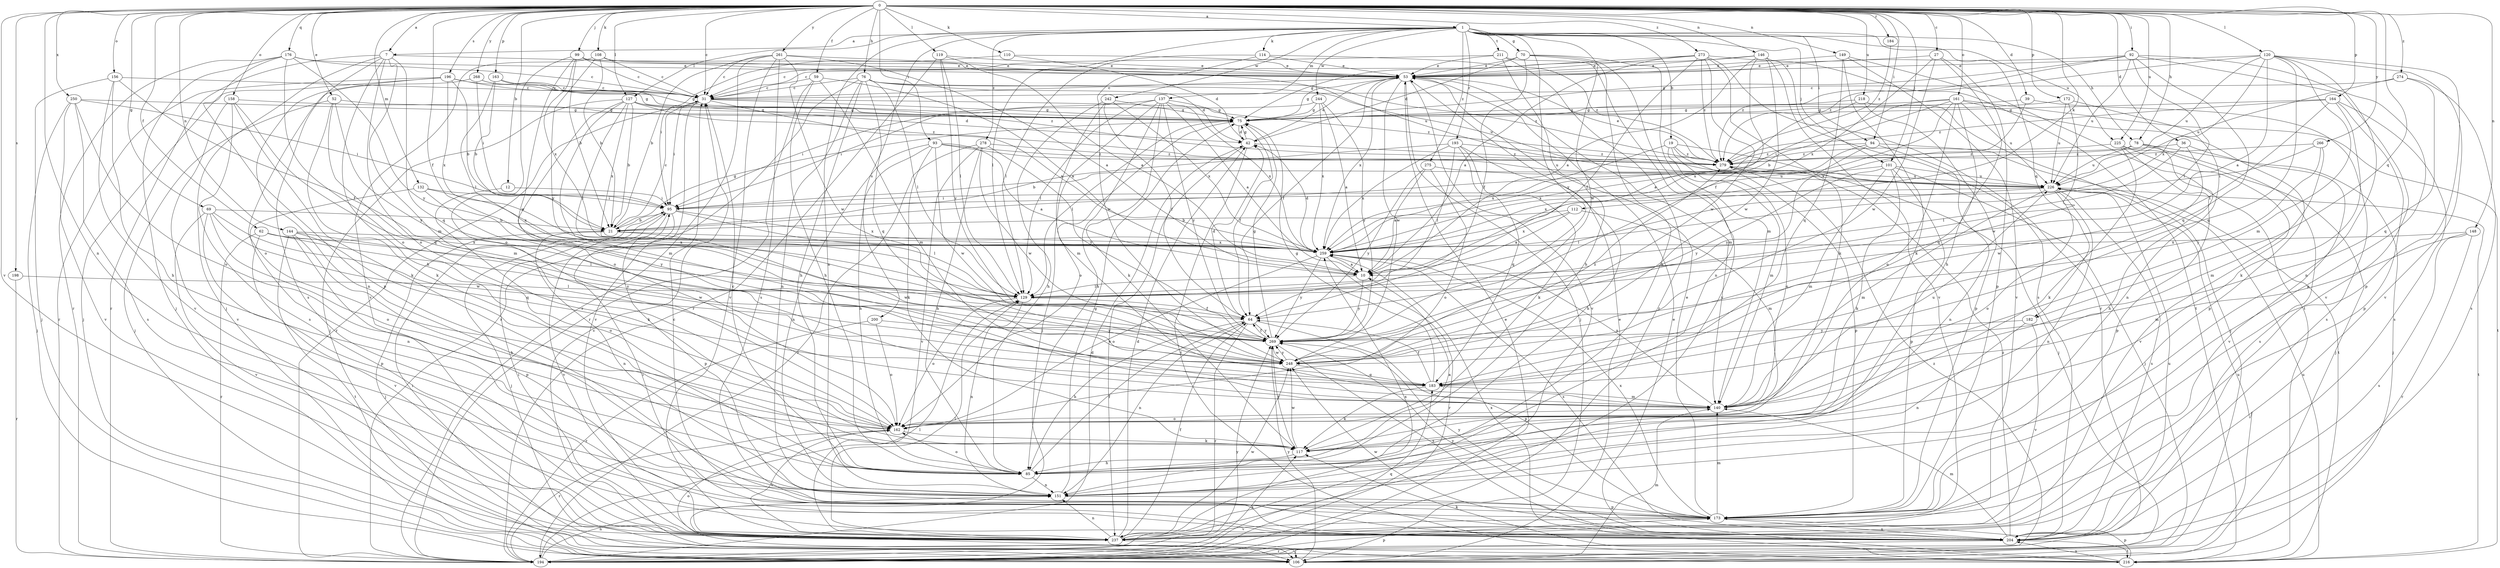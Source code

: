 strict digraph  {
0;
1;
7;
10;
12;
19;
21;
27;
31;
36;
39;
42;
52;
53;
59;
62;
64;
69;
70;
75;
76;
78;
85;
92;
93;
94;
95;
99;
101;
106;
108;
110;
112;
114;
117;
119;
120;
127;
129;
132;
137;
140;
144;
146;
148;
149;
151;
156;
158;
161;
162;
163;
164;
172;
173;
176;
182;
183;
184;
193;
194;
196;
198;
200;
204;
211;
216;
218;
225;
226;
237;
242;
244;
248;
250;
259;
261;
266;
268;
269;
273;
274;
275;
278;
279;
0 -> 1  [label=a];
0 -> 7  [label=a];
0 -> 12  [label=b];
0 -> 27  [label=c];
0 -> 31  [label=c];
0 -> 36  [label=d];
0 -> 39  [label=d];
0 -> 52  [label=e];
0 -> 59  [label=f];
0 -> 62  [label=f];
0 -> 64  [label=f];
0 -> 69  [label=g];
0 -> 76  [label=h];
0 -> 78  [label=h];
0 -> 92  [label=i];
0 -> 93  [label=i];
0 -> 94  [label=i];
0 -> 99  [label=j];
0 -> 101  [label=j];
0 -> 108  [label=k];
0 -> 110  [label=k];
0 -> 112  [label=k];
0 -> 119  [label=l];
0 -> 120  [label=l];
0 -> 127  [label=l];
0 -> 132  [label=m];
0 -> 144  [label=n];
0 -> 146  [label=n];
0 -> 148  [label=n];
0 -> 149  [label=n];
0 -> 151  [label=n];
0 -> 156  [label=o];
0 -> 158  [label=o];
0 -> 161  [label=o];
0 -> 163  [label=p];
0 -> 164  [label=p];
0 -> 172  [label=p];
0 -> 176  [label=q];
0 -> 182  [label=q];
0 -> 184  [label=r];
0 -> 196  [label=s];
0 -> 198  [label=s];
0 -> 218  [label=u];
0 -> 225  [label=u];
0 -> 237  [label=v];
0 -> 250  [label=x];
0 -> 261  [label=y];
0 -> 266  [label=y];
0 -> 268  [label=y];
0 -> 273  [label=z];
0 -> 274  [label=z];
1 -> 7  [label=a];
1 -> 19  [label=b];
1 -> 70  [label=g];
1 -> 78  [label=h];
1 -> 94  [label=i];
1 -> 101  [label=j];
1 -> 114  [label=k];
1 -> 127  [label=l];
1 -> 129  [label=l];
1 -> 137  [label=m];
1 -> 151  [label=n];
1 -> 182  [label=q];
1 -> 193  [label=r];
1 -> 200  [label=s];
1 -> 211  [label=t];
1 -> 225  [label=u];
1 -> 242  [label=w];
1 -> 244  [label=w];
1 -> 248  [label=w];
1 -> 269  [label=y];
1 -> 275  [label=z];
1 -> 278  [label=z];
7 -> 53  [label=e];
7 -> 85  [label=h];
7 -> 106  [label=j];
7 -> 140  [label=m];
7 -> 162  [label=o];
7 -> 183  [label=q];
7 -> 194  [label=r];
7 -> 204  [label=s];
10 -> 129  [label=l];
10 -> 269  [label=y];
12 -> 95  [label=i];
12 -> 117  [label=k];
19 -> 106  [label=j];
19 -> 140  [label=m];
19 -> 162  [label=o];
19 -> 173  [label=p];
19 -> 259  [label=x];
19 -> 279  [label=z];
21 -> 31  [label=c];
21 -> 75  [label=g];
21 -> 106  [label=j];
21 -> 151  [label=n];
21 -> 248  [label=w];
21 -> 259  [label=x];
27 -> 53  [label=e];
27 -> 85  [label=h];
27 -> 173  [label=p];
27 -> 248  [label=w];
27 -> 259  [label=x];
31 -> 75  [label=g];
31 -> 95  [label=i];
31 -> 194  [label=r];
31 -> 237  [label=v];
31 -> 259  [label=x];
31 -> 279  [label=z];
36 -> 129  [label=l];
36 -> 237  [label=v];
36 -> 248  [label=w];
36 -> 279  [label=z];
39 -> 75  [label=g];
39 -> 204  [label=s];
39 -> 259  [label=x];
42 -> 53  [label=e];
42 -> 75  [label=g];
42 -> 216  [label=t];
42 -> 237  [label=v];
42 -> 279  [label=z];
52 -> 75  [label=g];
52 -> 106  [label=j];
52 -> 117  [label=k];
52 -> 140  [label=m];
52 -> 269  [label=y];
53 -> 31  [label=c];
53 -> 64  [label=f];
53 -> 75  [label=g];
53 -> 106  [label=j];
53 -> 140  [label=m];
53 -> 237  [label=v];
53 -> 248  [label=w];
53 -> 259  [label=x];
59 -> 10  [label=a];
59 -> 31  [label=c];
59 -> 85  [label=h];
59 -> 140  [label=m];
59 -> 194  [label=r];
62 -> 129  [label=l];
62 -> 194  [label=r];
62 -> 237  [label=v];
62 -> 259  [label=x];
62 -> 269  [label=y];
64 -> 42  [label=d];
64 -> 85  [label=h];
64 -> 151  [label=n];
64 -> 173  [label=p];
64 -> 194  [label=r];
64 -> 269  [label=y];
69 -> 21  [label=b];
69 -> 162  [label=o];
69 -> 173  [label=p];
69 -> 183  [label=q];
69 -> 237  [label=v];
69 -> 248  [label=w];
70 -> 42  [label=d];
70 -> 53  [label=e];
70 -> 64  [label=f];
70 -> 85  [label=h];
70 -> 140  [label=m];
70 -> 151  [label=n];
75 -> 42  [label=d];
75 -> 64  [label=f];
75 -> 129  [label=l];
75 -> 162  [label=o];
76 -> 31  [label=c];
76 -> 42  [label=d];
76 -> 85  [label=h];
76 -> 129  [label=l];
76 -> 151  [label=n];
76 -> 183  [label=q];
76 -> 194  [label=r];
76 -> 226  [label=u];
76 -> 279  [label=z];
78 -> 85  [label=h];
78 -> 106  [label=j];
78 -> 204  [label=s];
78 -> 226  [label=u];
78 -> 279  [label=z];
85 -> 10  [label=a];
85 -> 31  [label=c];
85 -> 64  [label=f];
85 -> 151  [label=n];
85 -> 162  [label=o];
92 -> 53  [label=e];
92 -> 75  [label=g];
92 -> 129  [label=l];
92 -> 173  [label=p];
92 -> 183  [label=q];
92 -> 226  [label=u];
92 -> 237  [label=v];
92 -> 279  [label=z];
93 -> 10  [label=a];
93 -> 85  [label=h];
93 -> 117  [label=k];
93 -> 151  [label=n];
93 -> 226  [label=u];
93 -> 248  [label=w];
93 -> 279  [label=z];
94 -> 151  [label=n];
94 -> 216  [label=t];
94 -> 259  [label=x];
94 -> 269  [label=y];
94 -> 279  [label=z];
95 -> 21  [label=b];
95 -> 106  [label=j];
95 -> 129  [label=l];
95 -> 173  [label=p];
95 -> 237  [label=v];
95 -> 259  [label=x];
99 -> 21  [label=b];
99 -> 31  [label=c];
99 -> 53  [label=e];
99 -> 162  [label=o];
99 -> 226  [label=u];
99 -> 248  [label=w];
99 -> 259  [label=x];
101 -> 106  [label=j];
101 -> 117  [label=k];
101 -> 140  [label=m];
101 -> 173  [label=p];
101 -> 226  [label=u];
101 -> 259  [label=x];
101 -> 269  [label=y];
106 -> 53  [label=e];
106 -> 95  [label=i];
106 -> 140  [label=m];
106 -> 226  [label=u];
106 -> 269  [label=y];
108 -> 21  [label=b];
108 -> 31  [label=c];
108 -> 53  [label=e];
108 -> 237  [label=v];
108 -> 269  [label=y];
110 -> 42  [label=d];
110 -> 53  [label=e];
110 -> 95  [label=i];
112 -> 10  [label=a];
112 -> 21  [label=b];
112 -> 140  [label=m];
112 -> 259  [label=x];
114 -> 53  [label=e];
114 -> 129  [label=l];
114 -> 248  [label=w];
114 -> 279  [label=z];
117 -> 85  [label=h];
117 -> 248  [label=w];
117 -> 269  [label=y];
119 -> 10  [label=a];
119 -> 53  [label=e];
119 -> 129  [label=l];
119 -> 194  [label=r];
119 -> 269  [label=y];
120 -> 10  [label=a];
120 -> 53  [label=e];
120 -> 140  [label=m];
120 -> 151  [label=n];
120 -> 173  [label=p];
120 -> 183  [label=q];
120 -> 226  [label=u];
120 -> 237  [label=v];
120 -> 259  [label=x];
120 -> 279  [label=z];
127 -> 21  [label=b];
127 -> 42  [label=d];
127 -> 75  [label=g];
127 -> 106  [label=j];
127 -> 129  [label=l];
127 -> 140  [label=m];
127 -> 162  [label=o];
127 -> 259  [label=x];
127 -> 279  [label=z];
129 -> 64  [label=f];
129 -> 151  [label=n];
129 -> 162  [label=o];
132 -> 95  [label=i];
132 -> 151  [label=n];
132 -> 259  [label=x];
132 -> 269  [label=y];
137 -> 10  [label=a];
137 -> 75  [label=g];
137 -> 85  [label=h];
137 -> 95  [label=i];
137 -> 106  [label=j];
137 -> 117  [label=k];
137 -> 129  [label=l];
137 -> 259  [label=x];
137 -> 269  [label=y];
140 -> 162  [label=o];
140 -> 226  [label=u];
140 -> 259  [label=x];
144 -> 85  [label=h];
144 -> 162  [label=o];
144 -> 173  [label=p];
144 -> 216  [label=t];
144 -> 248  [label=w];
144 -> 259  [label=x];
146 -> 10  [label=a];
146 -> 31  [label=c];
146 -> 53  [label=e];
146 -> 64  [label=f];
146 -> 204  [label=s];
146 -> 237  [label=v];
146 -> 248  [label=w];
148 -> 140  [label=m];
148 -> 194  [label=r];
148 -> 204  [label=s];
148 -> 259  [label=x];
149 -> 53  [label=e];
149 -> 117  [label=k];
149 -> 183  [label=q];
149 -> 216  [label=t];
149 -> 237  [label=v];
151 -> 75  [label=g];
151 -> 173  [label=p];
156 -> 31  [label=c];
156 -> 64  [label=f];
156 -> 85  [label=h];
156 -> 106  [label=j];
156 -> 237  [label=v];
158 -> 75  [label=g];
158 -> 117  [label=k];
158 -> 183  [label=q];
158 -> 204  [label=s];
158 -> 237  [label=v];
161 -> 21  [label=b];
161 -> 75  [label=g];
161 -> 95  [label=i];
161 -> 162  [label=o];
161 -> 173  [label=p];
161 -> 183  [label=q];
161 -> 216  [label=t];
161 -> 226  [label=u];
161 -> 259  [label=x];
162 -> 117  [label=k];
162 -> 194  [label=r];
162 -> 237  [label=v];
163 -> 21  [label=b];
163 -> 31  [label=c];
163 -> 129  [label=l];
163 -> 279  [label=z];
164 -> 75  [label=g];
164 -> 117  [label=k];
164 -> 129  [label=l];
164 -> 173  [label=p];
164 -> 204  [label=s];
164 -> 279  [label=z];
172 -> 75  [label=g];
172 -> 151  [label=n];
172 -> 226  [label=u];
172 -> 248  [label=w];
173 -> 53  [label=e];
173 -> 140  [label=m];
173 -> 204  [label=s];
173 -> 237  [label=v];
173 -> 259  [label=x];
173 -> 269  [label=y];
176 -> 31  [label=c];
176 -> 53  [label=e];
176 -> 106  [label=j];
176 -> 162  [label=o];
176 -> 173  [label=p];
176 -> 194  [label=r];
176 -> 269  [label=y];
182 -> 151  [label=n];
182 -> 237  [label=v];
182 -> 269  [label=y];
183 -> 64  [label=f];
183 -> 75  [label=g];
183 -> 117  [label=k];
183 -> 140  [label=m];
184 -> 279  [label=z];
193 -> 21  [label=b];
193 -> 85  [label=h];
193 -> 117  [label=k];
193 -> 129  [label=l];
193 -> 183  [label=q];
193 -> 259  [label=x];
193 -> 279  [label=z];
194 -> 42  [label=d];
194 -> 53  [label=e];
194 -> 117  [label=k];
194 -> 129  [label=l];
194 -> 151  [label=n];
194 -> 173  [label=p];
194 -> 183  [label=q];
194 -> 269  [label=y];
194 -> 279  [label=z];
196 -> 21  [label=b];
196 -> 31  [label=c];
196 -> 75  [label=g];
196 -> 106  [label=j];
196 -> 151  [label=n];
196 -> 194  [label=r];
196 -> 259  [label=x];
198 -> 129  [label=l];
198 -> 194  [label=r];
200 -> 162  [label=o];
200 -> 194  [label=r];
200 -> 269  [label=y];
204 -> 31  [label=c];
204 -> 95  [label=i];
204 -> 140  [label=m];
204 -> 194  [label=r];
204 -> 216  [label=t];
204 -> 226  [label=u];
204 -> 248  [label=w];
204 -> 269  [label=y];
204 -> 279  [label=z];
211 -> 31  [label=c];
211 -> 53  [label=e];
211 -> 85  [label=h];
211 -> 194  [label=r];
211 -> 237  [label=v];
216 -> 31  [label=c];
216 -> 53  [label=e];
216 -> 117  [label=k];
216 -> 162  [label=o];
216 -> 173  [label=p];
216 -> 204  [label=s];
216 -> 226  [label=u];
216 -> 259  [label=x];
218 -> 10  [label=a];
218 -> 75  [label=g];
218 -> 106  [label=j];
218 -> 173  [label=p];
225 -> 106  [label=j];
225 -> 117  [label=k];
225 -> 173  [label=p];
225 -> 237  [label=v];
225 -> 279  [label=z];
226 -> 95  [label=i];
226 -> 129  [label=l];
226 -> 140  [label=m];
226 -> 151  [label=n];
226 -> 162  [label=o];
226 -> 204  [label=s];
226 -> 216  [label=t];
237 -> 42  [label=d];
237 -> 64  [label=f];
237 -> 95  [label=i];
237 -> 106  [label=j];
237 -> 129  [label=l];
237 -> 151  [label=n];
237 -> 248  [label=w];
237 -> 259  [label=x];
242 -> 64  [label=f];
242 -> 75  [label=g];
242 -> 85  [label=h];
242 -> 140  [label=m];
242 -> 259  [label=x];
244 -> 10  [label=a];
244 -> 75  [label=g];
244 -> 95  [label=i];
244 -> 259  [label=x];
244 -> 269  [label=y];
248 -> 183  [label=q];
248 -> 269  [label=y];
248 -> 279  [label=z];
250 -> 75  [label=g];
250 -> 95  [label=i];
250 -> 106  [label=j];
250 -> 162  [label=o];
250 -> 204  [label=s];
250 -> 237  [label=v];
259 -> 10  [label=a];
259 -> 42  [label=d];
259 -> 162  [label=o];
259 -> 194  [label=r];
259 -> 204  [label=s];
259 -> 269  [label=y];
261 -> 10  [label=a];
261 -> 21  [label=b];
261 -> 31  [label=c];
261 -> 53  [label=e];
261 -> 194  [label=r];
261 -> 204  [label=s];
261 -> 237  [label=v];
261 -> 248  [label=w];
266 -> 95  [label=i];
266 -> 140  [label=m];
266 -> 269  [label=y];
266 -> 279  [label=z];
268 -> 31  [label=c];
268 -> 75  [label=g];
268 -> 95  [label=i];
268 -> 162  [label=o];
269 -> 64  [label=f];
269 -> 75  [label=g];
269 -> 204  [label=s];
269 -> 248  [label=w];
273 -> 10  [label=a];
273 -> 53  [label=e];
273 -> 64  [label=f];
273 -> 75  [label=g];
273 -> 117  [label=k];
273 -> 194  [label=r];
273 -> 216  [label=t];
273 -> 248  [label=w];
273 -> 279  [label=z];
274 -> 31  [label=c];
274 -> 183  [label=q];
274 -> 204  [label=s];
274 -> 226  [label=u];
275 -> 10  [label=a];
275 -> 162  [label=o];
275 -> 226  [label=u];
275 -> 269  [label=y];
278 -> 85  [label=h];
278 -> 194  [label=r];
278 -> 237  [label=v];
278 -> 248  [label=w];
278 -> 269  [label=y];
278 -> 279  [label=z];
279 -> 53  [label=e];
279 -> 226  [label=u];
}
